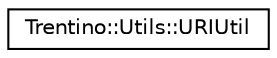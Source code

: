 digraph G
{
  edge [fontname="Helvetica",fontsize="10",labelfontname="Helvetica",labelfontsize="10"];
  node [fontname="Helvetica",fontsize="10",shape=record];
  rankdir="LR";
  Node1 [label="Trentino::Utils::URIUtil",height=0.2,width=0.4,color="black", fillcolor="white", style="filled",URL="$class_trentino_1_1_utils_1_1_u_r_i_util.html"];
}
